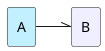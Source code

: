 {
  "sha1": "mi3tn5a1duxb6yw5ijoe7scxmzkt42f",
  "insertion": {
    "when": "2024-06-03T18:59:35.305Z",
    "user": "plantuml@gmail.com"
  }
}
@startuml
archimate #APPLICATION A
archimate #MOTIVATION  B

A -\\ B

@enduml
